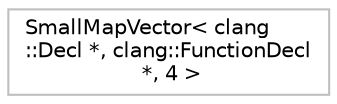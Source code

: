 digraph "Graphical Class Hierarchy"
{
 // LATEX_PDF_SIZE
  bgcolor="transparent";
  edge [fontname="Helvetica",fontsize="10",labelfontname="Helvetica",labelfontsize="10"];
  node [fontname="Helvetica",fontsize="10",shape=record];
  rankdir="LR";
  Node0 [label="SmallMapVector\< clang\l::Decl *, clang::FunctionDecl\l *, 4 \>",height=0.2,width=0.4,color="grey75",tooltip=" "];
}
